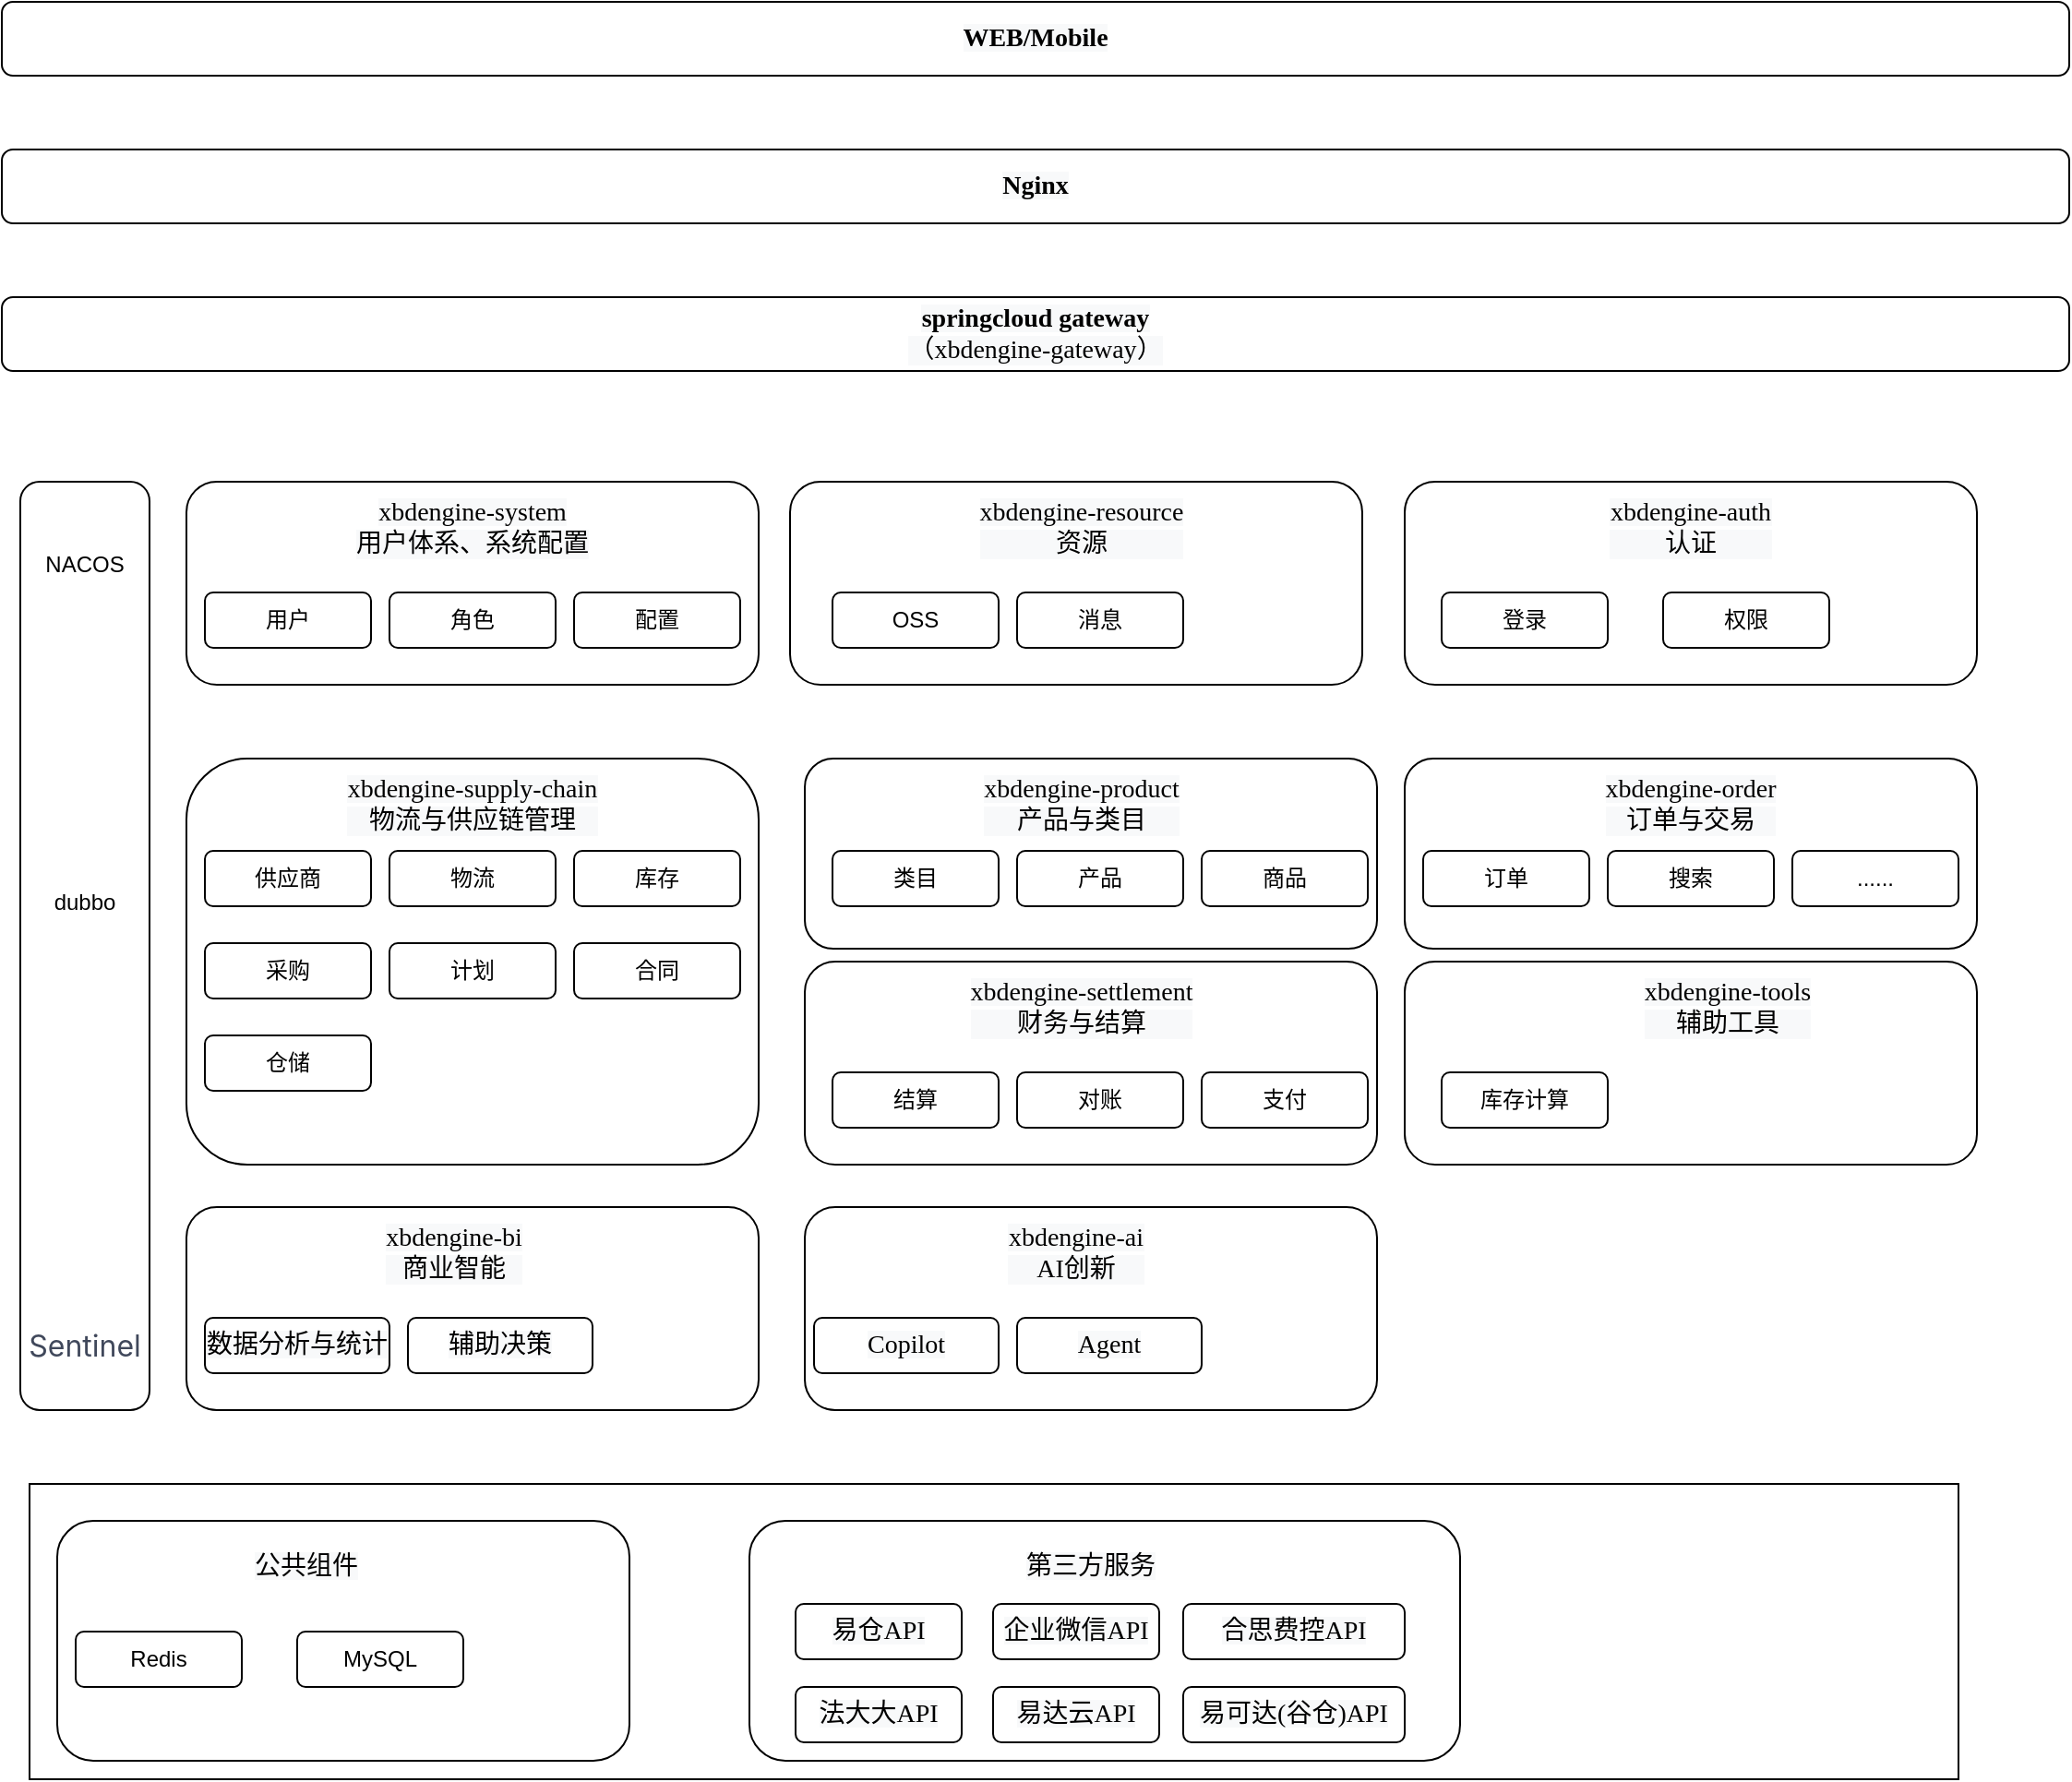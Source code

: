 <mxfile version="26.1.1">
  <diagram name="第 1 页" id="eoQRybvHUCEywt602b9s">
    <mxGraphModel dx="1434" dy="780" grid="1" gridSize="10" guides="1" tooltips="1" connect="1" arrows="1" fold="1" page="1" pageScale="1" pageWidth="1654" pageHeight="2336" math="0" shadow="0">
      <root>
        <mxCell id="0" />
        <mxCell id="1" parent="0" />
        <mxCell id="AcIkoER4r23lt9J2Xqgh-68" value="&#xa;&lt;div data-tencent-flowchart=&quot;%3CmxGraphModel%3E%3Croot%3E%3CmxCell%20id%3D%220%22%2F%3E%3CmxCell%20id%3D%221%22%20parent%3D%220%22%2F%3E%3CmxCell%20id%3D%222%22%20value%3D%22xbdengine-system%26lt%3Bdiv%26gt%3B%E7%94%A8%E6%88%B7%E4%BD%93%E7%B3%BB%E3%80%81%E7%B3%BB%E7%BB%9F%E9%85%8D%E7%BD%AE%26lt%3B%2Fdiv%26gt%3B%22%20style%3D%22text%3Bhtml%3D1%3BstrokeColor%3Dnone%3BfillColor%3Dnone%3Balign%3Dcenter%3BverticalAlign%3Dmiddle%3BwhiteSpace%3Dwrap%3Brounded%3D0%3B%22%20vertex%3D%221%22%20parent%3D%221%22%3E%3CmxGeometry%20x%3D%22314%22%20y%3D%22355%22%20width%3D%22200%22%20height%3D%2240%22%20as%3D%22geometry%22%2F%3E%3C%2FmxCell%3E%3C%2Froot%3E%3C%2FmxGraphModel%3E" style="rounded=1;whiteSpace=wrap;html=1;" vertex="1" parent="1">
          <mxGeometry x="627" y="407" width="310" height="110" as="geometry" />
        </mxCell>
        <mxCell id="AcIkoER4r23lt9J2Xqgh-1" value="&lt;span style=&quot;font-family: 默认字体; font-size: 14px; font-weight: 700; background-color: rgb(248, 249, 250);&quot;&gt;WEB/Mobile&lt;/span&gt;" style="rounded=1;whiteSpace=wrap;html=1;" vertex="1" parent="1">
          <mxGeometry x="200" y="147" width="1120" height="40" as="geometry" />
        </mxCell>
        <mxCell id="AcIkoER4r23lt9J2Xqgh-3" value="&lt;span style=&quot;font-family: 默认字体; font-size: 14px; font-weight: 700; background-color: rgb(248, 249, 250);&quot;&gt;Nginx&lt;/span&gt;" style="rounded=1;whiteSpace=wrap;html=1;" vertex="1" parent="1">
          <mxGeometry x="200" y="227" width="1120" height="40" as="geometry" />
        </mxCell>
        <mxCell id="AcIkoER4r23lt9J2Xqgh-5" value="&lt;b style=&quot;margin: 0px; padding: 0px; font-family: 默认字体; font-size: 14px; background-color: rgb(248, 249, 250);&quot;&gt;springcloud gateway&lt;/b&gt;&lt;div style=&quot;margin: 0px; padding: 0px; font-family: 默认字体; font-size: 14px; background-color: rgb(248, 249, 250);&quot;&gt;（&lt;span style=&quot;margin: 0px; padding: 0px; background-color: initial;&quot;&gt;xbdengine-gateway&lt;/span&gt;&lt;span style=&quot;margin: 0px; padding: 0px; background-color: initial;&quot;&gt;）&lt;/span&gt;&lt;/div&gt;" style="rounded=1;whiteSpace=wrap;html=1;" vertex="1" parent="1">
          <mxGeometry x="200" y="307" width="1120" height="40" as="geometry" />
        </mxCell>
        <mxCell id="AcIkoER4r23lt9J2Xqgh-7" value="" style="rounded=1;whiteSpace=wrap;html=1;" vertex="1" parent="1">
          <mxGeometry x="210" y="407" width="70" height="503" as="geometry" />
        </mxCell>
        <mxCell id="AcIkoER4r23lt9J2Xqgh-8" value="&#xa;&lt;div data-tencent-flowchart=&quot;%3CmxGraphModel%3E%3Croot%3E%3CmxCell%20id%3D%220%22%2F%3E%3CmxCell%20id%3D%221%22%20parent%3D%220%22%2F%3E%3CmxCell%20id%3D%222%22%20value%3D%22xbdengine-system%26lt%3Bdiv%26gt%3B%E7%94%A8%E6%88%B7%E4%BD%93%E7%B3%BB%E3%80%81%E7%B3%BB%E7%BB%9F%E9%85%8D%E7%BD%AE%26lt%3B%2Fdiv%26gt%3B%22%20style%3D%22text%3Bhtml%3D1%3BstrokeColor%3Dnone%3BfillColor%3Dnone%3Balign%3Dcenter%3BverticalAlign%3Dmiddle%3BwhiteSpace%3Dwrap%3Brounded%3D0%3B%22%20vertex%3D%221%22%20parent%3D%221%22%3E%3CmxGeometry%20x%3D%22314%22%20y%3D%22355%22%20width%3D%22200%22%20height%3D%2240%22%20as%3D%22geometry%22%2F%3E%3C%2FmxCell%3E%3C%2Froot%3E%3C%2FmxGraphModel%3E" style="rounded=1;whiteSpace=wrap;html=1;" vertex="1" parent="1">
          <mxGeometry x="300" y="407" width="310" height="110" as="geometry" />
        </mxCell>
        <mxCell id="AcIkoER4r23lt9J2Xqgh-9" value="&lt;span style=&quot;font-family: 默认字体; font-size: 14px; background-color: rgb(248, 249, 250);&quot;&gt;xbdengine-system&lt;/span&gt;&lt;div style=&quot;margin: 0px; padding: 0px; font-family: 默认字体; font-size: 14px; background-color: rgb(248, 249, 250);&quot;&gt;用户体系、系统配置&lt;/div&gt;" style="text;html=1;align=center;verticalAlign=middle;whiteSpace=wrap;rounded=0;" vertex="1" parent="1">
          <mxGeometry x="350" y="417" width="210" height="30" as="geometry" />
        </mxCell>
        <mxCell id="AcIkoER4r23lt9J2Xqgh-11" value="用户" style="rounded=1;whiteSpace=wrap;html=1;" vertex="1" parent="1">
          <mxGeometry x="310" y="467" width="90" height="30" as="geometry" />
        </mxCell>
        <mxCell id="AcIkoER4r23lt9J2Xqgh-12" value="角色" style="rounded=1;whiteSpace=wrap;html=1;" vertex="1" parent="1">
          <mxGeometry x="410" y="467" width="90" height="30" as="geometry" />
        </mxCell>
        <mxCell id="AcIkoER4r23lt9J2Xqgh-13" value="配置" style="rounded=1;whiteSpace=wrap;html=1;" vertex="1" parent="1">
          <mxGeometry x="510" y="467" width="90" height="30" as="geometry" />
        </mxCell>
        <mxCell id="AcIkoER4r23lt9J2Xqgh-14" value="&#xa;&lt;div data-tencent-flowchart=&quot;%3CmxGraphModel%3E%3Croot%3E%3CmxCell%20id%3D%220%22%2F%3E%3CmxCell%20id%3D%221%22%20parent%3D%220%22%2F%3E%3CmxCell%20id%3D%222%22%20value%3D%22xbdengine-system%26lt%3Bdiv%26gt%3B%E7%94%A8%E6%88%B7%E4%BD%93%E7%B3%BB%E3%80%81%E7%B3%BB%E7%BB%9F%E9%85%8D%E7%BD%AE%26lt%3B%2Fdiv%26gt%3B%22%20style%3D%22text%3Bhtml%3D1%3BstrokeColor%3Dnone%3BfillColor%3Dnone%3Balign%3Dcenter%3BverticalAlign%3Dmiddle%3BwhiteSpace%3Dwrap%3Brounded%3D0%3B%22%20vertex%3D%221%22%20parent%3D%221%22%3E%3CmxGeometry%20x%3D%22314%22%20y%3D%22355%22%20width%3D%22200%22%20height%3D%2240%22%20as%3D%22geometry%22%2F%3E%3C%2FmxCell%3E%3C%2Froot%3E%3C%2FmxGraphModel%3E" style="rounded=1;whiteSpace=wrap;html=1;" vertex="1" parent="1">
          <mxGeometry x="960" y="667" width="310" height="110" as="geometry" />
        </mxCell>
        <mxCell id="AcIkoER4r23lt9J2Xqgh-15" value="&lt;span style=&quot;font-family: 默认字体; font-size: 14px; background-color: rgb(248, 249, 250);&quot;&gt;xbdengine-resource&lt;/span&gt;&lt;div style=&quot;margin: 0px; padding: 0px; font-family: 默认字体; font-size: 14px; background-color: rgb(248, 249, 250);&quot;&gt;资源&lt;/div&gt;" style="text;html=1;align=center;verticalAlign=middle;whiteSpace=wrap;rounded=0;" vertex="1" parent="1">
          <mxGeometry x="680" y="417" width="210" height="30" as="geometry" />
        </mxCell>
        <mxCell id="AcIkoER4r23lt9J2Xqgh-16" value="OSS" style="rounded=1;whiteSpace=wrap;html=1;" vertex="1" parent="1">
          <mxGeometry x="650" y="467" width="90" height="30" as="geometry" />
        </mxCell>
        <mxCell id="AcIkoER4r23lt9J2Xqgh-17" value="消息" style="rounded=1;whiteSpace=wrap;html=1;" vertex="1" parent="1">
          <mxGeometry x="750" y="467" width="90" height="30" as="geometry" />
        </mxCell>
        <mxCell id="AcIkoER4r23lt9J2Xqgh-18" value="&#xa;&lt;div data-tencent-flowchart=&quot;%3CmxGraphModel%3E%3Croot%3E%3CmxCell%20id%3D%220%22%2F%3E%3CmxCell%20id%3D%221%22%20parent%3D%220%22%2F%3E%3CmxCell%20id%3D%222%22%20value%3D%22xbdengine-system%26lt%3Bdiv%26gt%3B%E7%94%A8%E6%88%B7%E4%BD%93%E7%B3%BB%E3%80%81%E7%B3%BB%E7%BB%9F%E9%85%8D%E7%BD%AE%26lt%3B%2Fdiv%26gt%3B%22%20style%3D%22text%3Bhtml%3D1%3BstrokeColor%3Dnone%3BfillColor%3Dnone%3Balign%3Dcenter%3BverticalAlign%3Dmiddle%3BwhiteSpace%3Dwrap%3Brounded%3D0%3B%22%20vertex%3D%221%22%20parent%3D%221%22%3E%3CmxGeometry%20x%3D%22314%22%20y%3D%22355%22%20width%3D%22200%22%20height%3D%2240%22%20as%3D%22geometry%22%2F%3E%3C%2FmxCell%3E%3C%2Froot%3E%3C%2FmxGraphModel%3E" style="rounded=1;whiteSpace=wrap;html=1;" vertex="1" parent="1">
          <mxGeometry x="960" y="407" width="310" height="110" as="geometry" />
        </mxCell>
        <mxCell id="AcIkoER4r23lt9J2Xqgh-19" value="&lt;span style=&quot;font-family: 默认字体; font-size: 14px; background-color: rgb(248, 249, 250);&quot;&gt;xbdengine-auth&lt;/span&gt;&lt;div style=&quot;margin: 0px; padding: 0px; font-family: 默认字体; font-size: 14px; background-color: rgb(248, 249, 250);&quot;&gt;认证&lt;/div&gt;" style="text;html=1;align=center;verticalAlign=middle;whiteSpace=wrap;rounded=0;" vertex="1" parent="1">
          <mxGeometry x="1010" y="417" width="210" height="30" as="geometry" />
        </mxCell>
        <mxCell id="AcIkoER4r23lt9J2Xqgh-20" value="登录" style="rounded=1;whiteSpace=wrap;html=1;" vertex="1" parent="1">
          <mxGeometry x="980" y="467" width="90" height="30" as="geometry" />
        </mxCell>
        <mxCell id="AcIkoER4r23lt9J2Xqgh-21" value="权限" style="rounded=1;whiteSpace=wrap;html=1;" vertex="1" parent="1">
          <mxGeometry x="1100" y="467" width="90" height="30" as="geometry" />
        </mxCell>
        <mxCell id="AcIkoER4r23lt9J2Xqgh-22" value="&#xa;&lt;div data-tencent-flowchart=&quot;%3CmxGraphModel%3E%3Croot%3E%3CmxCell%20id%3D%220%22%2F%3E%3CmxCell%20id%3D%221%22%20parent%3D%220%22%2F%3E%3CmxCell%20id%3D%222%22%20value%3D%22xbdengine-system%26lt%3Bdiv%26gt%3B%E7%94%A8%E6%88%B7%E4%BD%93%E7%B3%BB%E3%80%81%E7%B3%BB%E7%BB%9F%E9%85%8D%E7%BD%AE%26lt%3B%2Fdiv%26gt%3B%22%20style%3D%22text%3Bhtml%3D1%3BstrokeColor%3Dnone%3BfillColor%3Dnone%3Balign%3Dcenter%3BverticalAlign%3Dmiddle%3BwhiteSpace%3Dwrap%3Brounded%3D0%3B%22%20vertex%3D%221%22%20parent%3D%221%22%3E%3CmxGeometry%20x%3D%22314%22%20y%3D%22355%22%20width%3D%22200%22%20height%3D%2240%22%20as%3D%22geometry%22%2F%3E%3C%2FmxCell%3E%3C%2Froot%3E%3C%2FmxGraphModel%3E" style="rounded=1;whiteSpace=wrap;html=1;" vertex="1" parent="1">
          <mxGeometry x="300" y="557" width="310" height="220" as="geometry" />
        </mxCell>
        <mxCell id="AcIkoER4r23lt9J2Xqgh-23" value="&lt;span style=&quot;font-family: 默认字体; font-size: 14px; background-color: rgb(248, 249, 250);&quot;&gt;xbdengine-supply-chain&lt;/span&gt;&lt;div style=&quot;margin: 0px; padding: 0px; font-family: 默认字体; font-size: 14px; background-color: rgb(248, 249, 250);&quot;&gt;物流与供应链管理&lt;/div&gt;" style="text;html=1;align=center;verticalAlign=middle;whiteSpace=wrap;rounded=0;" vertex="1" parent="1">
          <mxGeometry x="350" y="567" width="210" height="30" as="geometry" />
        </mxCell>
        <mxCell id="AcIkoER4r23lt9J2Xqgh-24" value="供应商" style="rounded=1;whiteSpace=wrap;html=1;" vertex="1" parent="1">
          <mxGeometry x="310" y="607" width="90" height="30" as="geometry" />
        </mxCell>
        <mxCell id="AcIkoER4r23lt9J2Xqgh-25" value="物流" style="rounded=1;whiteSpace=wrap;html=1;" vertex="1" parent="1">
          <mxGeometry x="410" y="607" width="90" height="30" as="geometry" />
        </mxCell>
        <mxCell id="AcIkoER4r23lt9J2Xqgh-26" value="库存" style="rounded=1;whiteSpace=wrap;html=1;" vertex="1" parent="1">
          <mxGeometry x="510" y="607" width="90" height="30" as="geometry" />
        </mxCell>
        <mxCell id="AcIkoER4r23lt9J2Xqgh-27" value="采购" style="rounded=1;whiteSpace=wrap;html=1;" vertex="1" parent="1">
          <mxGeometry x="310" y="657" width="90" height="30" as="geometry" />
        </mxCell>
        <mxCell id="AcIkoER4r23lt9J2Xqgh-28" value="计划" style="rounded=1;whiteSpace=wrap;html=1;" vertex="1" parent="1">
          <mxGeometry x="410" y="657" width="90" height="30" as="geometry" />
        </mxCell>
        <mxCell id="AcIkoER4r23lt9J2Xqgh-29" value="合同" style="rounded=1;whiteSpace=wrap;html=1;" vertex="1" parent="1">
          <mxGeometry x="510" y="657" width="90" height="30" as="geometry" />
        </mxCell>
        <mxCell id="AcIkoER4r23lt9J2Xqgh-30" value="仓储" style="rounded=1;whiteSpace=wrap;html=1;" vertex="1" parent="1">
          <mxGeometry x="310" y="707" width="90" height="30" as="geometry" />
        </mxCell>
        <mxCell id="AcIkoER4r23lt9J2Xqgh-31" value="&#xa;&lt;div data-tencent-flowchart=&quot;%3CmxGraphModel%3E%3Croot%3E%3CmxCell%20id%3D%220%22%2F%3E%3CmxCell%20id%3D%221%22%20parent%3D%220%22%2F%3E%3CmxCell%20id%3D%222%22%20value%3D%22xbdengine-system%26lt%3Bdiv%26gt%3B%E7%94%A8%E6%88%B7%E4%BD%93%E7%B3%BB%E3%80%81%E7%B3%BB%E7%BB%9F%E9%85%8D%E7%BD%AE%26lt%3B%2Fdiv%26gt%3B%22%20style%3D%22text%3Bhtml%3D1%3BstrokeColor%3Dnone%3BfillColor%3Dnone%3Balign%3Dcenter%3BverticalAlign%3Dmiddle%3BwhiteSpace%3Dwrap%3Brounded%3D0%3B%22%20vertex%3D%221%22%20parent%3D%221%22%3E%3CmxGeometry%20x%3D%22314%22%20y%3D%22355%22%20width%3D%22200%22%20height%3D%2240%22%20as%3D%22geometry%22%2F%3E%3C%2FmxCell%3E%3C%2Froot%3E%3C%2FmxGraphModel%3E" style="rounded=1;whiteSpace=wrap;html=1;" vertex="1" parent="1">
          <mxGeometry x="635" y="557" width="310" height="103" as="geometry" />
        </mxCell>
        <mxCell id="AcIkoER4r23lt9J2Xqgh-32" value="&lt;span style=&quot;font-family: 默认字体; font-size: 14px; background-color: rgb(248, 249, 250);&quot;&gt;xbdengine-product&lt;/span&gt;&lt;div style=&quot;margin: 0px; padding: 0px; font-family: 默认字体; font-size: 14px; background-color: rgb(248, 249, 250);&quot;&gt;产品与类目&lt;/div&gt;" style="text;html=1;align=center;verticalAlign=middle;whiteSpace=wrap;rounded=0;" vertex="1" parent="1">
          <mxGeometry x="680" y="567" width="210" height="30" as="geometry" />
        </mxCell>
        <mxCell id="AcIkoER4r23lt9J2Xqgh-33" value="类目" style="rounded=1;whiteSpace=wrap;html=1;" vertex="1" parent="1">
          <mxGeometry x="650" y="607" width="90" height="30" as="geometry" />
        </mxCell>
        <mxCell id="AcIkoER4r23lt9J2Xqgh-34" value="产品" style="rounded=1;whiteSpace=wrap;html=1;" vertex="1" parent="1">
          <mxGeometry x="750" y="607" width="90" height="30" as="geometry" />
        </mxCell>
        <mxCell id="AcIkoER4r23lt9J2Xqgh-35" value="商品" style="rounded=1;whiteSpace=wrap;html=1;" vertex="1" parent="1">
          <mxGeometry x="850" y="607" width="90" height="30" as="geometry" />
        </mxCell>
        <mxCell id="AcIkoER4r23lt9J2Xqgh-36" value="&#xa;&lt;div data-tencent-flowchart=&quot;%3CmxGraphModel%3E%3Croot%3E%3CmxCell%20id%3D%220%22%2F%3E%3CmxCell%20id%3D%221%22%20parent%3D%220%22%2F%3E%3CmxCell%20id%3D%222%22%20value%3D%22xbdengine-system%26lt%3Bdiv%26gt%3B%E7%94%A8%E6%88%B7%E4%BD%93%E7%B3%BB%E3%80%81%E7%B3%BB%E7%BB%9F%E9%85%8D%E7%BD%AE%26lt%3B%2Fdiv%26gt%3B%22%20style%3D%22text%3Bhtml%3D1%3BstrokeColor%3Dnone%3BfillColor%3Dnone%3Balign%3Dcenter%3BverticalAlign%3Dmiddle%3BwhiteSpace%3Dwrap%3Brounded%3D0%3B%22%20vertex%3D%221%22%20parent%3D%221%22%3E%3CmxGeometry%20x%3D%22314%22%20y%3D%22355%22%20width%3D%22200%22%20height%3D%2240%22%20as%3D%22geometry%22%2F%3E%3C%2FmxCell%3E%3C%2Froot%3E%3C%2FmxGraphModel%3E" style="rounded=1;whiteSpace=wrap;html=1;" vertex="1" parent="1">
          <mxGeometry x="960" y="557" width="310" height="103" as="geometry" />
        </mxCell>
        <mxCell id="AcIkoER4r23lt9J2Xqgh-37" value="&lt;span style=&quot;font-family: 默认字体; font-size: 14px; background-color: rgb(248, 249, 250);&quot;&gt;xbdengine-order&lt;/span&gt;&lt;div style=&quot;margin: 0px; padding: 0px; font-family: 默认字体; font-size: 14px; background-color: rgb(248, 249, 250);&quot;&gt;订单与交易&lt;/div&gt;" style="text;html=1;align=center;verticalAlign=middle;whiteSpace=wrap;rounded=0;" vertex="1" parent="1">
          <mxGeometry x="1010" y="567" width="210" height="30" as="geometry" />
        </mxCell>
        <mxCell id="AcIkoER4r23lt9J2Xqgh-38" value="&lt;span style=&quot;font-family: 默认字体; font-size: 14px; background-color: rgb(248, 249, 250);&quot;&gt;xbdengine-tools&lt;/span&gt;&lt;div style=&quot;margin: 0px; padding: 0px; font-family: 默认字体; font-size: 14px; background-color: rgb(248, 249, 250);&quot;&gt;辅助工具&lt;/div&gt;" style="text;html=1;align=center;verticalAlign=middle;whiteSpace=wrap;rounded=0;" vertex="1" parent="1">
          <mxGeometry x="1030" y="677" width="210" height="30" as="geometry" />
        </mxCell>
        <mxCell id="AcIkoER4r23lt9J2Xqgh-39" value="库存计算" style="rounded=1;whiteSpace=wrap;html=1;" vertex="1" parent="1">
          <mxGeometry x="980" y="727" width="90" height="30" as="geometry" />
        </mxCell>
        <mxCell id="AcIkoER4r23lt9J2Xqgh-40" value="订单" style="rounded=1;whiteSpace=wrap;html=1;" vertex="1" parent="1">
          <mxGeometry x="970" y="607" width="90" height="30" as="geometry" />
        </mxCell>
        <mxCell id="AcIkoER4r23lt9J2Xqgh-41" value="搜索" style="rounded=1;whiteSpace=wrap;html=1;" vertex="1" parent="1">
          <mxGeometry x="1070" y="607" width="90" height="30" as="geometry" />
        </mxCell>
        <mxCell id="AcIkoER4r23lt9J2Xqgh-42" value="......" style="rounded=1;whiteSpace=wrap;html=1;" vertex="1" parent="1">
          <mxGeometry x="1170" y="607" width="90" height="30" as="geometry" />
        </mxCell>
        <mxCell id="AcIkoER4r23lt9J2Xqgh-43" value="&#xa;&lt;div data-tencent-flowchart=&quot;%3CmxGraphModel%3E%3Croot%3E%3CmxCell%20id%3D%220%22%2F%3E%3CmxCell%20id%3D%221%22%20parent%3D%220%22%2F%3E%3CmxCell%20id%3D%222%22%20value%3D%22xbdengine-system%26lt%3Bdiv%26gt%3B%E7%94%A8%E6%88%B7%E4%BD%93%E7%B3%BB%E3%80%81%E7%B3%BB%E7%BB%9F%E9%85%8D%E7%BD%AE%26lt%3B%2Fdiv%26gt%3B%22%20style%3D%22text%3Bhtml%3D1%3BstrokeColor%3Dnone%3BfillColor%3Dnone%3Balign%3Dcenter%3BverticalAlign%3Dmiddle%3BwhiteSpace%3Dwrap%3Brounded%3D0%3B%22%20vertex%3D%221%22%20parent%3D%221%22%3E%3CmxGeometry%20x%3D%22314%22%20y%3D%22355%22%20width%3D%22200%22%20height%3D%2240%22%20as%3D%22geometry%22%2F%3E%3C%2FmxCell%3E%3C%2Froot%3E%3C%2FmxGraphModel%3E" style="rounded=1;whiteSpace=wrap;html=1;" vertex="1" parent="1">
          <mxGeometry x="300" y="800" width="310" height="110" as="geometry" />
        </mxCell>
        <mxCell id="AcIkoER4r23lt9J2Xqgh-44" value="&lt;span style=&quot;font-family: 默认字体; font-size: 14px; background-color: rgb(248, 249, 250);&quot;&gt;xbdengine-bi&lt;/span&gt;&lt;div style=&quot;margin: 0px; padding: 0px; font-family: 默认字体; font-size: 14px; background-color: rgb(248, 249, 250);&quot;&gt;商业智能&lt;/div&gt;" style="text;html=1;align=center;verticalAlign=middle;whiteSpace=wrap;rounded=0;" vertex="1" parent="1">
          <mxGeometry x="340" y="810" width="210" height="30" as="geometry" />
        </mxCell>
        <mxCell id="AcIkoER4r23lt9J2Xqgh-45" value="&lt;span style=&quot;font-family: 默认字体; font-size: 14px; background-color: rgb(248, 249, 250);&quot;&gt;数据分析与统计&lt;/span&gt;" style="rounded=1;whiteSpace=wrap;html=1;" vertex="1" parent="1">
          <mxGeometry x="310" y="860" width="100" height="30" as="geometry" />
        </mxCell>
        <mxCell id="AcIkoER4r23lt9J2Xqgh-46" value="&lt;font face=&quot;默认字体&quot;&gt;&lt;span style=&quot;font-size: 14px; background-color: rgb(248, 249, 250);&quot;&gt;辅助决策&lt;/span&gt;&lt;/font&gt;" style="rounded=1;whiteSpace=wrap;html=1;" vertex="1" parent="1">
          <mxGeometry x="420" y="860" width="100" height="30" as="geometry" />
        </mxCell>
        <mxCell id="AcIkoER4r23lt9J2Xqgh-47" value="&#xa;&lt;div data-tencent-flowchart=&quot;%3CmxGraphModel%3E%3Croot%3E%3CmxCell%20id%3D%220%22%2F%3E%3CmxCell%20id%3D%221%22%20parent%3D%220%22%2F%3E%3CmxCell%20id%3D%222%22%20value%3D%22xbdengine-system%26lt%3Bdiv%26gt%3B%E7%94%A8%E6%88%B7%E4%BD%93%E7%B3%BB%E3%80%81%E7%B3%BB%E7%BB%9F%E9%85%8D%E7%BD%AE%26lt%3B%2Fdiv%26gt%3B%22%20style%3D%22text%3Bhtml%3D1%3BstrokeColor%3Dnone%3BfillColor%3Dnone%3Balign%3Dcenter%3BverticalAlign%3Dmiddle%3BwhiteSpace%3Dwrap%3Brounded%3D0%3B%22%20vertex%3D%221%22%20parent%3D%221%22%3E%3CmxGeometry%20x%3D%22314%22%20y%3D%22355%22%20width%3D%22200%22%20height%3D%2240%22%20as%3D%22geometry%22%2F%3E%3C%2FmxCell%3E%3C%2Froot%3E%3C%2FmxGraphModel%3E" style="rounded=1;whiteSpace=wrap;html=1;" vertex="1" parent="1">
          <mxGeometry x="635" y="667" width="310" height="110" as="geometry" />
        </mxCell>
        <mxCell id="AcIkoER4r23lt9J2Xqgh-48" value="&lt;span style=&quot;font-family: 默认字体; font-size: 14px; background-color: rgb(248, 249, 250);&quot;&gt;xbdengine-settlement&lt;/span&gt;&lt;div style=&quot;margin: 0px; padding: 0px; font-family: 默认字体; font-size: 14px; background-color: rgb(248, 249, 250);&quot;&gt;财务与结算&lt;/div&gt;" style="text;html=1;align=center;verticalAlign=middle;whiteSpace=wrap;rounded=0;" vertex="1" parent="1">
          <mxGeometry x="680" y="677" width="210" height="30" as="geometry" />
        </mxCell>
        <mxCell id="AcIkoER4r23lt9J2Xqgh-49" value="结算" style="rounded=1;whiteSpace=wrap;html=1;" vertex="1" parent="1">
          <mxGeometry x="650" y="727" width="90" height="30" as="geometry" />
        </mxCell>
        <mxCell id="AcIkoER4r23lt9J2Xqgh-50" value="对账" style="rounded=1;whiteSpace=wrap;html=1;" vertex="1" parent="1">
          <mxGeometry x="750" y="727" width="90" height="30" as="geometry" />
        </mxCell>
        <mxCell id="AcIkoER4r23lt9J2Xqgh-51" value="支付" style="rounded=1;whiteSpace=wrap;html=1;" vertex="1" parent="1">
          <mxGeometry x="850" y="727" width="90" height="30" as="geometry" />
        </mxCell>
        <mxCell id="AcIkoER4r23lt9J2Xqgh-52" value="NACOS" style="text;html=1;align=center;verticalAlign=middle;whiteSpace=wrap;rounded=0;" vertex="1" parent="1">
          <mxGeometry x="215" y="437" width="60" height="30" as="geometry" />
        </mxCell>
        <mxCell id="AcIkoER4r23lt9J2Xqgh-53" value="&lt;span style=&quot;color: rgb(64, 72, 91); font-family: -apple-system, BlinkMacSystemFont, &amp;quot;Segoe UI&amp;quot;, Helvetica, Arial, &amp;quot;Apple Color Emoji&amp;quot;, &amp;quot;Segoe UI Emoji&amp;quot;, &amp;quot;Segoe UI Symbol&amp;quot;, &amp;quot;Liberation Sans&amp;quot;, &amp;quot;PingFang SC&amp;quot;, &amp;quot;Microsoft YaHei&amp;quot;, &amp;quot;Hiragino Sans GB&amp;quot;, &amp;quot;Wenquanyi Micro Hei&amp;quot;, &amp;quot;WenQuanYi Zen Hei&amp;quot;, &amp;quot;ST Heiti&amp;quot;, SimHei, SimSun, &amp;quot;WenQuanYi Zen Hei Sharp&amp;quot;, sans-serif; font-size: 16px; text-align: left; background-color: rgb(255, 255, 255);&quot;&gt;Sentinel&lt;/span&gt;" style="text;html=1;align=center;verticalAlign=middle;whiteSpace=wrap;rounded=0;" vertex="1" parent="1">
          <mxGeometry x="215" y="860" width="60" height="30" as="geometry" />
        </mxCell>
        <mxCell id="AcIkoER4r23lt9J2Xqgh-54" value="" style="rounded=0;whiteSpace=wrap;html=1;" vertex="1" parent="1">
          <mxGeometry x="215" y="950" width="1045" height="160" as="geometry" />
        </mxCell>
        <mxCell id="AcIkoER4r23lt9J2Xqgh-55" value="&#xa;&lt;div data-tencent-flowchart=&quot;%3CmxGraphModel%3E%3Croot%3E%3CmxCell%20id%3D%220%22%2F%3E%3CmxCell%20id%3D%221%22%20parent%3D%220%22%2F%3E%3CmxCell%20id%3D%222%22%20value%3D%22xbdengine-system%26lt%3Bdiv%26gt%3B%E7%94%A8%E6%88%B7%E4%BD%93%E7%B3%BB%E3%80%81%E7%B3%BB%E7%BB%9F%E9%85%8D%E7%BD%AE%26lt%3B%2Fdiv%26gt%3B%22%20style%3D%22text%3Bhtml%3D1%3BstrokeColor%3Dnone%3BfillColor%3Dnone%3Balign%3Dcenter%3BverticalAlign%3Dmiddle%3BwhiteSpace%3Dwrap%3Brounded%3D0%3B%22%20vertex%3D%221%22%20parent%3D%221%22%3E%3CmxGeometry%20x%3D%22314%22%20y%3D%22355%22%20width%3D%22200%22%20height%3D%2240%22%20as%3D%22geometry%22%2F%3E%3C%2FmxCell%3E%3C%2Froot%3E%3C%2FmxGraphModel%3E" style="rounded=1;whiteSpace=wrap;html=1;" vertex="1" parent="1">
          <mxGeometry x="230" y="970" width="310" height="130" as="geometry" />
        </mxCell>
        <mxCell id="AcIkoER4r23lt9J2Xqgh-56" value="&lt;span style=&quot;font-family: 默认字体; font-size: 14px; background-color: rgb(248, 249, 250);&quot;&gt;公共组件&lt;/span&gt;" style="text;html=1;align=center;verticalAlign=middle;whiteSpace=wrap;rounded=0;" vertex="1" parent="1">
          <mxGeometry x="260" y="980" width="210" height="30" as="geometry" />
        </mxCell>
        <mxCell id="AcIkoER4r23lt9J2Xqgh-57" value="Redis" style="rounded=1;whiteSpace=wrap;html=1;" vertex="1" parent="1">
          <mxGeometry x="240" y="1030" width="90" height="30" as="geometry" />
        </mxCell>
        <mxCell id="AcIkoER4r23lt9J2Xqgh-58" value="MySQL" style="rounded=1;whiteSpace=wrap;html=1;" vertex="1" parent="1">
          <mxGeometry x="360" y="1030" width="90" height="30" as="geometry" />
        </mxCell>
        <mxCell id="AcIkoER4r23lt9J2Xqgh-59" value="&#xa;&lt;div data-tencent-flowchart=&quot;%3CmxGraphModel%3E%3Croot%3E%3CmxCell%20id%3D%220%22%2F%3E%3CmxCell%20id%3D%221%22%20parent%3D%220%22%2F%3E%3CmxCell%20id%3D%222%22%20value%3D%22xbdengine-system%26lt%3Bdiv%26gt%3B%E7%94%A8%E6%88%B7%E4%BD%93%E7%B3%BB%E3%80%81%E7%B3%BB%E7%BB%9F%E9%85%8D%E7%BD%AE%26lt%3B%2Fdiv%26gt%3B%22%20style%3D%22text%3Bhtml%3D1%3BstrokeColor%3Dnone%3BfillColor%3Dnone%3Balign%3Dcenter%3BverticalAlign%3Dmiddle%3BwhiteSpace%3Dwrap%3Brounded%3D0%3B%22%20vertex%3D%221%22%20parent%3D%221%22%3E%3CmxGeometry%20x%3D%22314%22%20y%3D%22355%22%20width%3D%22200%22%20height%3D%2240%22%20as%3D%22geometry%22%2F%3E%3C%2FmxCell%3E%3C%2Froot%3E%3C%2FmxGraphModel%3E" style="rounded=1;whiteSpace=wrap;html=1;" vertex="1" parent="1">
          <mxGeometry x="605" y="970" width="385" height="130" as="geometry" />
        </mxCell>
        <mxCell id="AcIkoER4r23lt9J2Xqgh-60" value="&lt;span style=&quot;font-family: 默认字体; font-size: 14px; background-color: rgb(248, 249, 250);&quot;&gt;第三方服务&lt;/span&gt;" style="text;html=1;align=center;verticalAlign=middle;whiteSpace=wrap;rounded=0;" vertex="1" parent="1">
          <mxGeometry x="685" y="980" width="210" height="30" as="geometry" />
        </mxCell>
        <mxCell id="AcIkoER4r23lt9J2Xqgh-61" value="&lt;span style=&quot;font-family: 默认字体; font-size: 14px; background-color: rgb(248, 249, 250);&quot;&gt;易仓API&lt;/span&gt;" style="rounded=1;whiteSpace=wrap;html=1;" vertex="1" parent="1">
          <mxGeometry x="630" y="1015" width="90" height="30" as="geometry" />
        </mxCell>
        <mxCell id="AcIkoER4r23lt9J2Xqgh-62" value="&lt;span style=&quot;font-family: 默认字体; font-size: 14px; background-color: rgb(248, 249, 250);&quot;&gt;企业微信API&lt;/span&gt;" style="rounded=1;whiteSpace=wrap;html=1;" vertex="1" parent="1">
          <mxGeometry x="737" y="1015" width="90" height="30" as="geometry" />
        </mxCell>
        <mxCell id="AcIkoER4r23lt9J2Xqgh-63" value="&lt;span style=&quot;font-family: 默认字体; font-size: 14px; background-color: rgb(248, 249, 250);&quot;&gt;合思费控API&lt;/span&gt;" style="rounded=1;whiteSpace=wrap;html=1;" vertex="1" parent="1">
          <mxGeometry x="840" y="1015" width="120" height="30" as="geometry" />
        </mxCell>
        <mxCell id="AcIkoER4r23lt9J2Xqgh-64" value="&lt;span style=&quot;font-family: 默认字体; font-size: 14px; background-color: rgb(248, 249, 250);&quot;&gt;法大大API&lt;/span&gt;" style="rounded=1;whiteSpace=wrap;html=1;" vertex="1" parent="1">
          <mxGeometry x="630" y="1060" width="90" height="30" as="geometry" />
        </mxCell>
        <mxCell id="AcIkoER4r23lt9J2Xqgh-65" value="&lt;span style=&quot;font-family: 默认字体; font-size: 14px; background-color: rgb(248, 249, 250);&quot;&gt;易达云API&lt;/span&gt;" style="rounded=1;whiteSpace=wrap;html=1;" vertex="1" parent="1">
          <mxGeometry x="737" y="1060" width="90" height="30" as="geometry" />
        </mxCell>
        <mxCell id="AcIkoER4r23lt9J2Xqgh-66" value="&lt;span style=&quot;font-family: 默认字体; font-size: 14px; background-color: rgb(248, 249, 250);&quot;&gt;易可达(谷仓)API&lt;/span&gt;" style="rounded=1;whiteSpace=wrap;html=1;" vertex="1" parent="1">
          <mxGeometry x="840" y="1060" width="120" height="30" as="geometry" />
        </mxCell>
        <mxCell id="AcIkoER4r23lt9J2Xqgh-67" value="dubbo" style="text;html=1;align=center;verticalAlign=middle;whiteSpace=wrap;rounded=0;" vertex="1" parent="1">
          <mxGeometry x="215" y="620" width="60" height="30" as="geometry" />
        </mxCell>
        <mxCell id="AcIkoER4r23lt9J2Xqgh-69" value="&#xa;&lt;div data-tencent-flowchart=&quot;%3CmxGraphModel%3E%3Croot%3E%3CmxCell%20id%3D%220%22%2F%3E%3CmxCell%20id%3D%221%22%20parent%3D%220%22%2F%3E%3CmxCell%20id%3D%222%22%20value%3D%22xbdengine-system%26lt%3Bdiv%26gt%3B%E7%94%A8%E6%88%B7%E4%BD%93%E7%B3%BB%E3%80%81%E7%B3%BB%E7%BB%9F%E9%85%8D%E7%BD%AE%26lt%3B%2Fdiv%26gt%3B%22%20style%3D%22text%3Bhtml%3D1%3BstrokeColor%3Dnone%3BfillColor%3Dnone%3Balign%3Dcenter%3BverticalAlign%3Dmiddle%3BwhiteSpace%3Dwrap%3Brounded%3D0%3B%22%20vertex%3D%221%22%20parent%3D%221%22%3E%3CmxGeometry%20x%3D%22314%22%20y%3D%22355%22%20width%3D%22200%22%20height%3D%2240%22%20as%3D%22geometry%22%2F%3E%3C%2FmxCell%3E%3C%2Froot%3E%3C%2FmxGraphModel%3E" style="rounded=1;whiteSpace=wrap;html=1;" vertex="1" parent="1">
          <mxGeometry x="635" y="800" width="310" height="110" as="geometry" />
        </mxCell>
        <mxCell id="AcIkoER4r23lt9J2Xqgh-70" value="&lt;span style=&quot;font-family: 默认字体; font-size: 14px; background-color: rgb(248, 249, 250);&quot;&gt;xbdengine-ai&lt;/span&gt;&lt;div style=&quot;margin: 0px; padding: 0px; font-family: 默认字体; font-size: 14px; background-color: rgb(248, 249, 250);&quot;&gt;AI创新&lt;/div&gt;" style="text;html=1;align=center;verticalAlign=middle;whiteSpace=wrap;rounded=0;" vertex="1" parent="1">
          <mxGeometry x="677" y="810" width="210" height="30" as="geometry" />
        </mxCell>
        <mxCell id="AcIkoER4r23lt9J2Xqgh-71" value="&lt;font face=&quot;默认字体&quot;&gt;&lt;span style=&quot;font-size: 14px; background-color: rgb(248, 249, 250);&quot;&gt;Copilot&lt;/span&gt;&lt;/font&gt;" style="rounded=1;whiteSpace=wrap;html=1;" vertex="1" parent="1">
          <mxGeometry x="640" y="860" width="100" height="30" as="geometry" />
        </mxCell>
        <mxCell id="AcIkoER4r23lt9J2Xqgh-72" value="&lt;font face=&quot;默认字体&quot;&gt;&lt;span style=&quot;font-size: 14px; background-color: rgb(248, 249, 250);&quot;&gt;Agent&lt;/span&gt;&lt;/font&gt;" style="rounded=1;whiteSpace=wrap;html=1;" vertex="1" parent="1">
          <mxGeometry x="750" y="860" width="100" height="30" as="geometry" />
        </mxCell>
      </root>
    </mxGraphModel>
  </diagram>
</mxfile>
